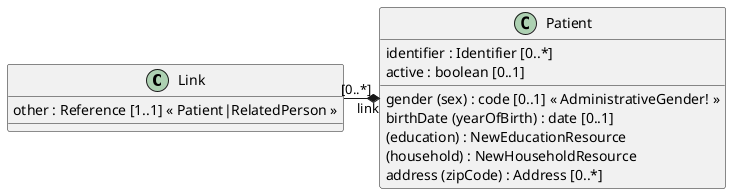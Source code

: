 @startuml
' ========================================
' start: configuration
' ========================================

skinparam linetype ortho

' ========================================
' end: configuration
' ========================================

' ========================================
' start: definition of entities/classes
' ========================================

'class Contact {
'  relationship : CodeableConcept [0..*] « PatientContactRelationship+ »
'  name : HumanName [0..1]
'  telecom : ContactPoint [0..*]
'  address : Address [0..1]
'  gender : code [0..1] « AdministrativeGender! »
'  organization : Reference [0..1] « Organization »
'  period : Period [0..1]
'}

'class Communication {
'  language : CodeableConcept [1..1] « CommonLanguages? »
'  preferred : boolean [0..1]
'}

class Link {
  other : Reference [1..1] « Patient|RelatedPerson »
'  type : code [1..1] « LinkType! »
}

class Patient {
  identifier : Identifier [0..*]
  active : boolean [0..1]
'  name : HumanName [0..*]
'  telecom : ContactPoint [0..*]
  gender (sex) : code [0..1] « AdministrativeGender! »
  birthDate (yearOfBirth) : date [0..1]
  (education) : NewEducationResource
'  (ethnicity) : NewEthnicityResource --> Observation
  (household) : NewHouseholdResource
'  deceased[x] : Type [0..1] « boolean|dateTime »
  address (zipCode) : Address [0..*]
'  maritalStatus : CodeableConcept [0..1] « Marital Status + »
'  multipleBirth[x] : Type [0..1] « boolean|integer »
'  photo : Attachment [0..*]
'  generalPractitioner : Reference [0..*] « Organization|Practitioner|PractitionerRole »
'  managingOrganization : Reference [0..1] « Organization »
}

' ========================================
' end: definition of entities/classes
' ========================================

' ========================================
' start: definition of associations
' ========================================

Patient *-l- "[0..*]" Link : link
'Patient *-- "[0..*]" Contact : contact
'Patient *-- "[0..*]" Communication : communication

' ========================================
' end: definition of associations
' ========================================
@enduml
